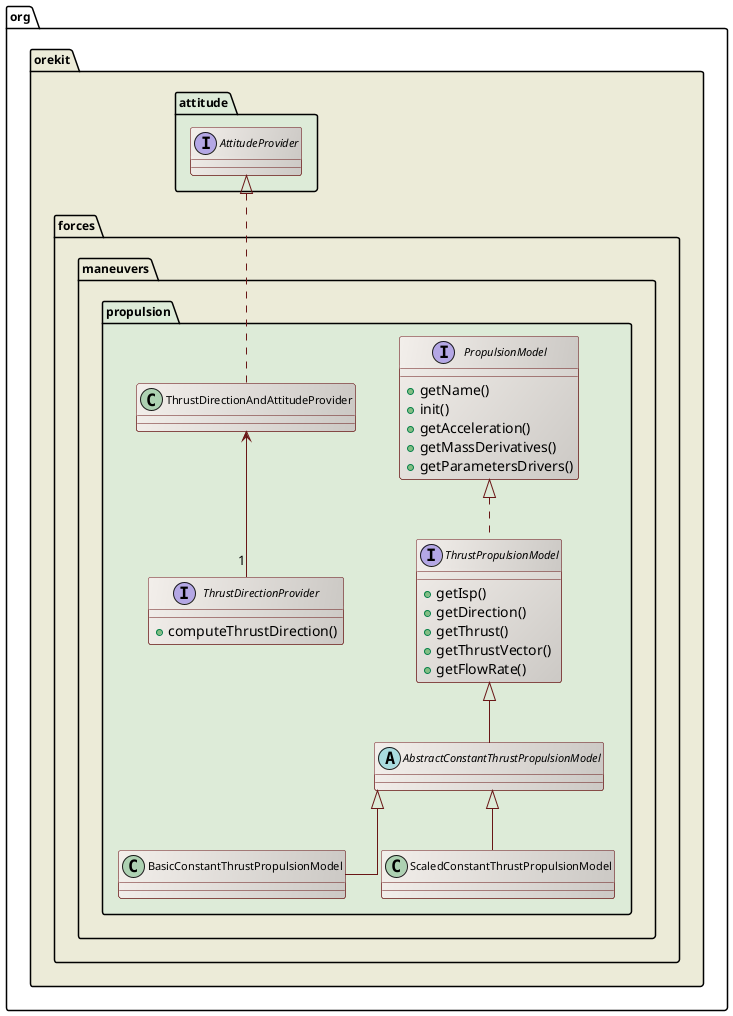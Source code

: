 ' Copyright 2002-2021 CS GROUP
' Licensed to CS GROUP (CS) under one or more
' contributor license agreements.  See the NOTICE file distributed with
' this work for additional information regarding copyright ownership.
' CS licenses this file to You under the Apache License, Version 2.0
' (the "License"); you may not use this file except in compliance with
' the License.  You may obtain a copy of the License at
'
'   http://www.apache.org/licenses/LICENSE-2.0
'
' Unless required by applicable law or agreed to in writing, software
' distributed under the License is distributed on an "AS IS" BASIS,
' WITHOUT WARRANTIES OR CONDITIONS OF ANY KIND, either express or implied.
' See the License for the specific language governing permissions and
' limitations under the License.
 
@startuml

  skinparam svek                  true
  skinparam ClassBackgroundColor  #F3EFEB/CCC9C5
  skinparam ClassArrowColor       #691616
  skinparam ClassBorderColor      #691616
  skinparam NoteBackgroundColor   #F3EFEB
  skinparam NoteBorderColor       #691616
  skinparam NoteFontColor         #691616
  skinparam ClassFontSize         11
  skinparam PackageFontSize       12
  skinparam linetype              ortho

  package org.orekit #ECEBD8 {

    package attitude #DDEBD8 {
      interface AttitudeProvider
    }

    package forces.maneuvers.propulsion #DDEBD8 {

      interface PropulsionModel {
        +getName()
        +init()
        +getAcceleration()
        +getMassDerivatives()
        +getParametersDrivers()
      }

      interface ThrustPropulsionModel {
        +getIsp()
        +getDirection()
        +getThrust()
        +getThrustVector()
        +getFlowRate()
      }

      interface ThrustDirectionProvider {
        +computeThrustDirection()
      }

      abstract class AbstractConstantThrustPropulsionModel
      class BasicConstantThrustPropulsionModel
      class ScaledConstantThrustPropulsionModel

      class ThrustDirectionAndAttitudeProvider

      PropulsionModel <|.. ThrustPropulsionModel
      ThrustPropulsionModel <|-- AbstractConstantThrustPropulsionModel
      AbstractConstantThrustPropulsionModel <|-- BasicConstantThrustPropulsionModel
      AbstractConstantThrustPropulsionModel <|-- ScaledConstantThrustPropulsionModel

      AttitudeProvider <|.. ThrustDirectionAndAttitudeProvider
      ThrustDirectionAndAttitudeProvider <-- "1" ThrustDirectionProvider

    }

 }

@enduml
